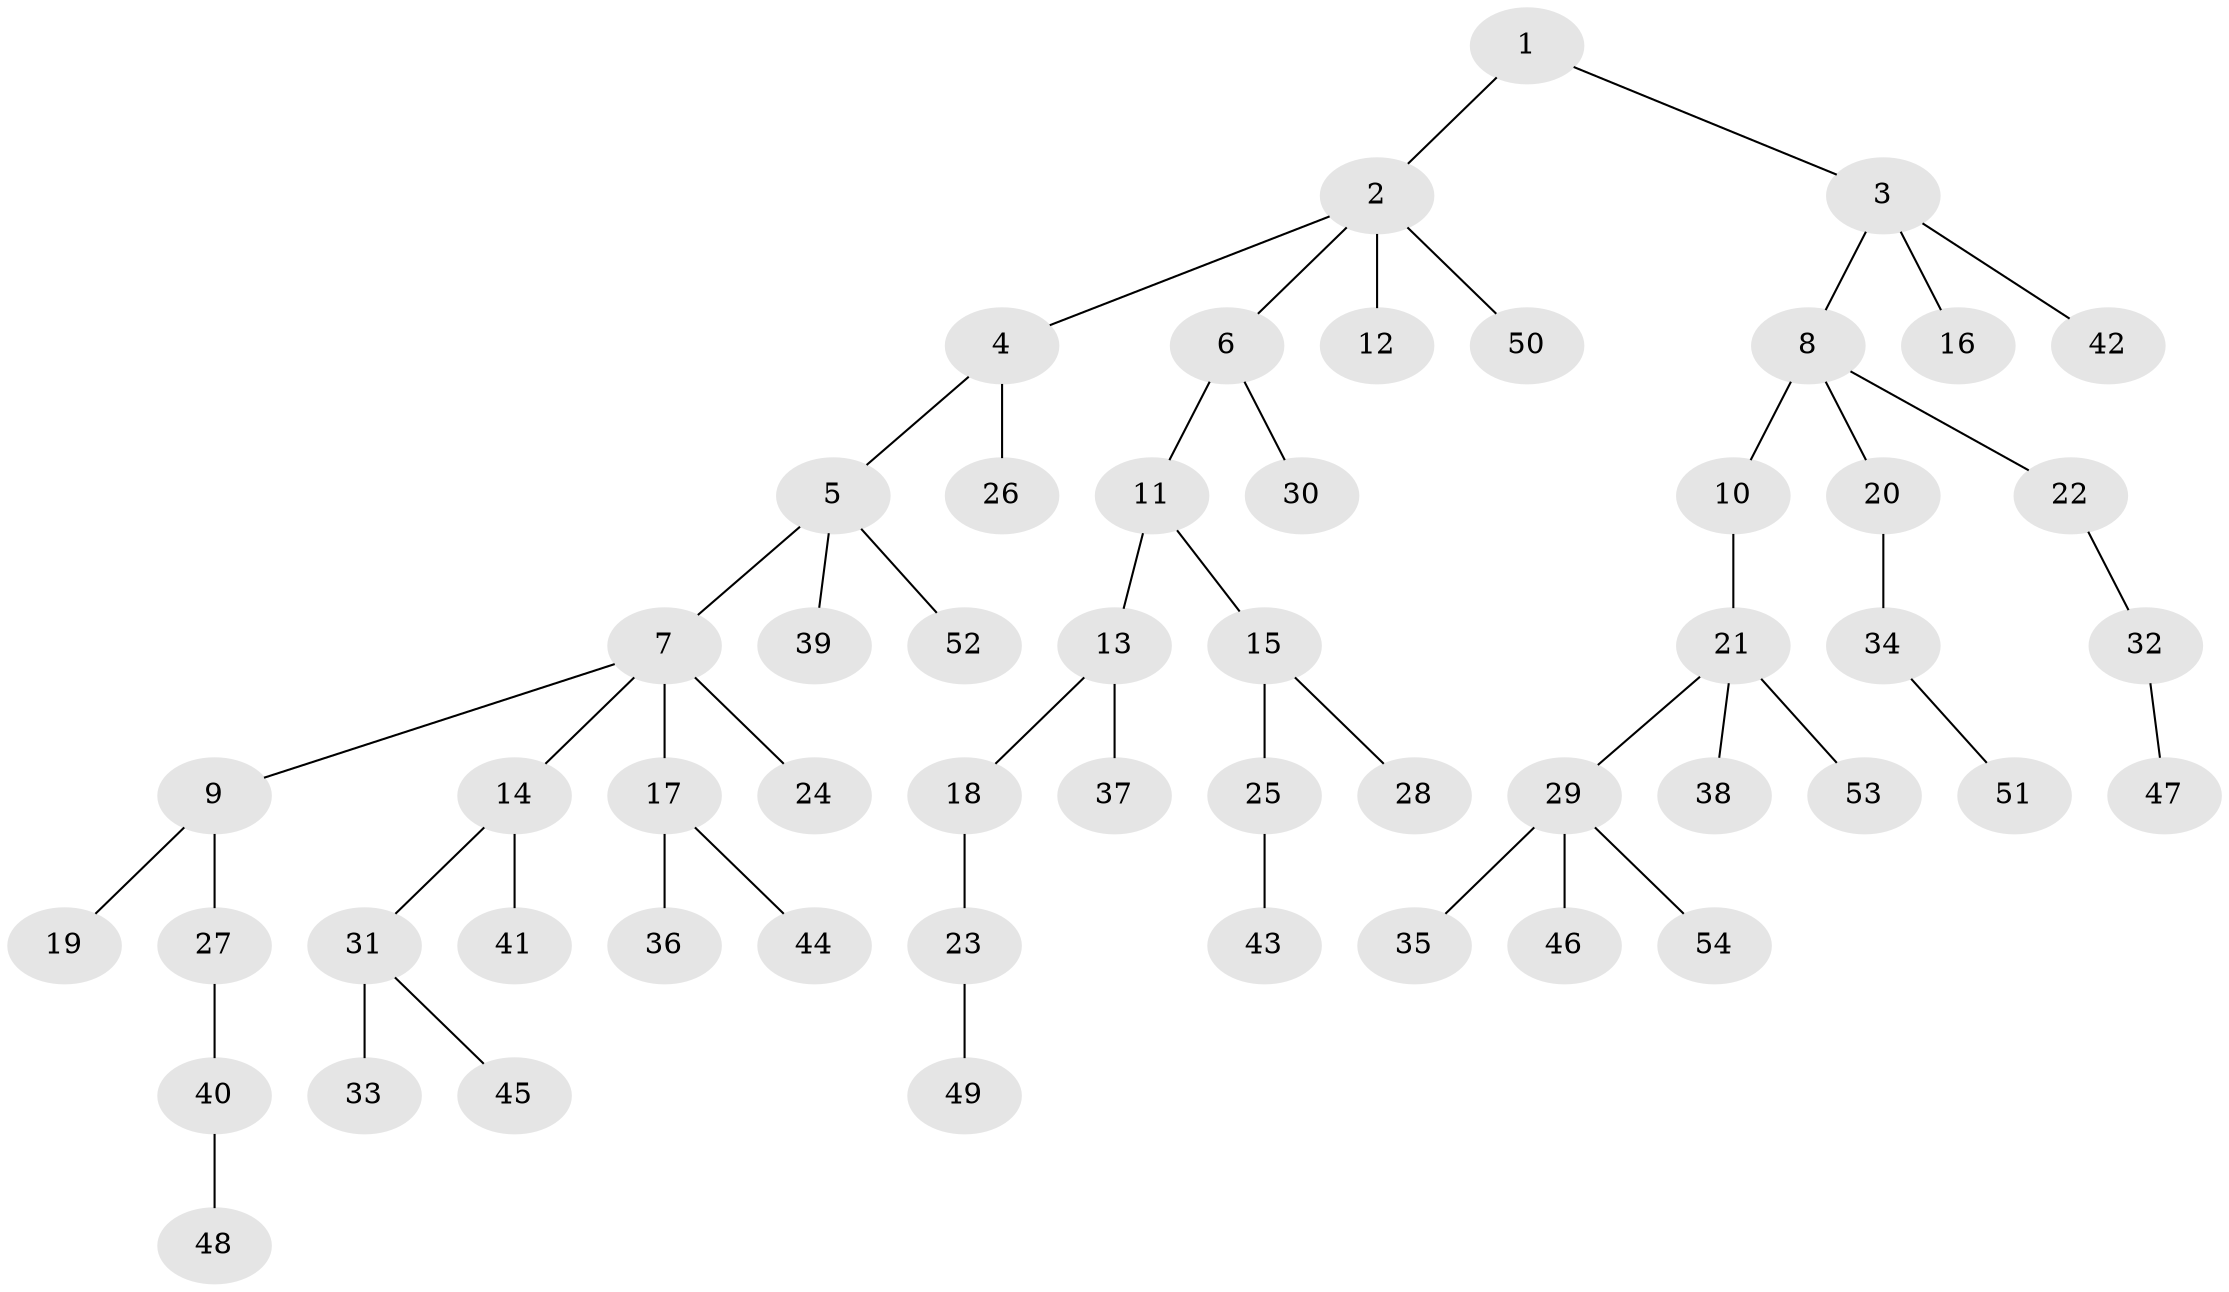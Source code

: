 // Generated by graph-tools (version 1.1) at 2025/50/03/09/25 03:50:18]
// undirected, 54 vertices, 53 edges
graph export_dot {
graph [start="1"]
  node [color=gray90,style=filled];
  1;
  2;
  3;
  4;
  5;
  6;
  7;
  8;
  9;
  10;
  11;
  12;
  13;
  14;
  15;
  16;
  17;
  18;
  19;
  20;
  21;
  22;
  23;
  24;
  25;
  26;
  27;
  28;
  29;
  30;
  31;
  32;
  33;
  34;
  35;
  36;
  37;
  38;
  39;
  40;
  41;
  42;
  43;
  44;
  45;
  46;
  47;
  48;
  49;
  50;
  51;
  52;
  53;
  54;
  1 -- 2;
  1 -- 3;
  2 -- 4;
  2 -- 6;
  2 -- 12;
  2 -- 50;
  3 -- 8;
  3 -- 16;
  3 -- 42;
  4 -- 5;
  4 -- 26;
  5 -- 7;
  5 -- 39;
  5 -- 52;
  6 -- 11;
  6 -- 30;
  7 -- 9;
  7 -- 14;
  7 -- 17;
  7 -- 24;
  8 -- 10;
  8 -- 20;
  8 -- 22;
  9 -- 19;
  9 -- 27;
  10 -- 21;
  11 -- 13;
  11 -- 15;
  13 -- 18;
  13 -- 37;
  14 -- 31;
  14 -- 41;
  15 -- 25;
  15 -- 28;
  17 -- 36;
  17 -- 44;
  18 -- 23;
  20 -- 34;
  21 -- 29;
  21 -- 38;
  21 -- 53;
  22 -- 32;
  23 -- 49;
  25 -- 43;
  27 -- 40;
  29 -- 35;
  29 -- 46;
  29 -- 54;
  31 -- 33;
  31 -- 45;
  32 -- 47;
  34 -- 51;
  40 -- 48;
}
